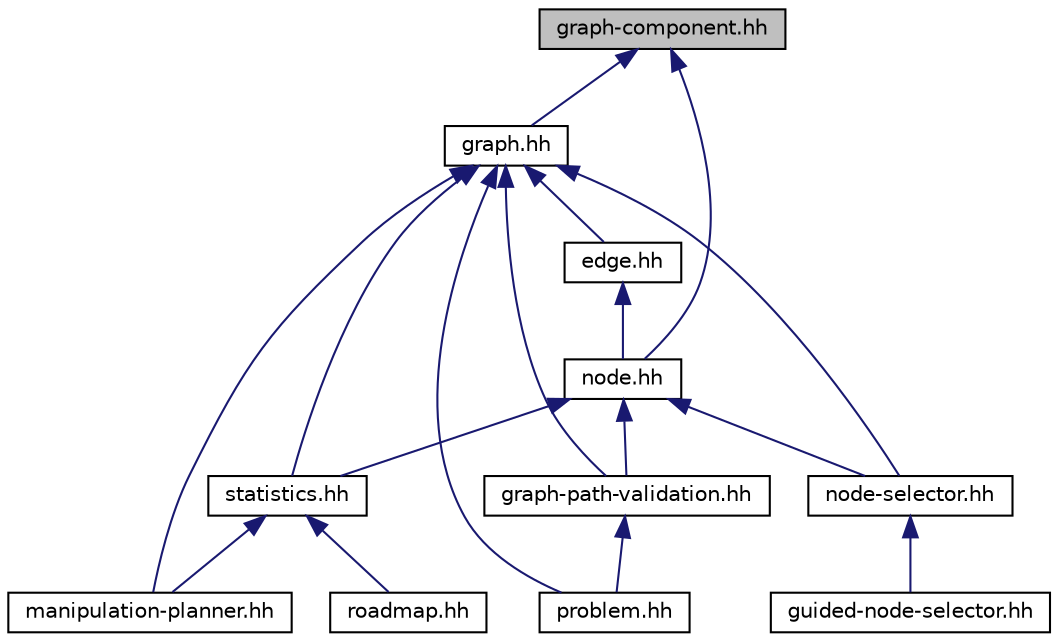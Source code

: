 digraph "graph-component.hh"
{
  edge [fontname="Helvetica",fontsize="10",labelfontname="Helvetica",labelfontsize="10"];
  node [fontname="Helvetica",fontsize="10",shape=record];
  Node1 [label="graph-component.hh",height=0.2,width=0.4,color="black", fillcolor="grey75", style="filled" fontcolor="black"];
  Node1 -> Node2 [dir="back",color="midnightblue",fontsize="10",style="solid",fontname="Helvetica"];
  Node2 [label="graph.hh",height=0.2,width=0.4,color="black", fillcolor="white", style="filled",URL="$a00039.html"];
  Node2 -> Node3 [dir="back",color="midnightblue",fontsize="10",style="solid",fontname="Helvetica"];
  Node3 [label="edge.hh",height=0.2,width=0.4,color="black", fillcolor="white", style="filled",URL="$a00034.html"];
  Node3 -> Node4 [dir="back",color="midnightblue",fontsize="10",style="solid",fontname="Helvetica"];
  Node4 [label="node.hh",height=0.2,width=0.4,color="black", fillcolor="white", style="filled",URL="$a00003.html"];
  Node4 -> Node5 [dir="back",color="midnightblue",fontsize="10",style="solid",fontname="Helvetica"];
  Node5 [label="node-selector.hh",height=0.2,width=0.4,color="black", fillcolor="white", style="filled",URL="$a00044.html"];
  Node5 -> Node6 [dir="back",color="midnightblue",fontsize="10",style="solid",fontname="Helvetica"];
  Node6 [label="guided-node-selector.hh",height=0.2,width=0.4,color="black", fillcolor="white", style="filled",URL="$a00040.html"];
  Node4 -> Node7 [dir="back",color="midnightblue",fontsize="10",style="solid",fontname="Helvetica"];
  Node7 [label="statistics.hh",height=0.2,width=0.4,color="black", fillcolor="white", style="filled",URL="$a00047.html"];
  Node7 -> Node8 [dir="back",color="midnightblue",fontsize="10",style="solid",fontname="Helvetica"];
  Node8 [label="manipulation-planner.hh",height=0.2,width=0.4,color="black", fillcolor="white", style="filled",URL="$a00043.html"];
  Node7 -> Node9 [dir="back",color="midnightblue",fontsize="10",style="solid",fontname="Helvetica"];
  Node9 [label="roadmap.hh",height=0.2,width=0.4,color="black", fillcolor="white", style="filled",URL="$a00046.html"];
  Node4 -> Node10 [dir="back",color="midnightblue",fontsize="10",style="solid",fontname="Helvetica"];
  Node10 [label="graph-path-validation.hh",height=0.2,width=0.4,color="black", fillcolor="white", style="filled",URL="$a00037.html"];
  Node10 -> Node11 [dir="back",color="midnightblue",fontsize="10",style="solid",fontname="Helvetica"];
  Node11 [label="problem.hh",height=0.2,width=0.4,color="black", fillcolor="white", style="filled",URL="$a00004.html"];
  Node2 -> Node5 [dir="back",color="midnightblue",fontsize="10",style="solid",fontname="Helvetica"];
  Node2 -> Node7 [dir="back",color="midnightblue",fontsize="10",style="solid",fontname="Helvetica"];
  Node2 -> Node10 [dir="back",color="midnightblue",fontsize="10",style="solid",fontname="Helvetica"];
  Node2 -> Node8 [dir="back",color="midnightblue",fontsize="10",style="solid",fontname="Helvetica"];
  Node2 -> Node11 [dir="back",color="midnightblue",fontsize="10",style="solid",fontname="Helvetica"];
  Node1 -> Node4 [dir="back",color="midnightblue",fontsize="10",style="solid",fontname="Helvetica"];
}
